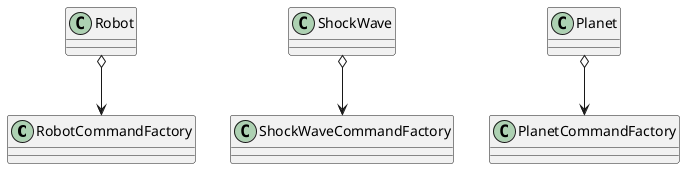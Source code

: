 @startuml
'https://plantuml.com/class-diagram

class RobotCommandFactory {}
class ShockWaveCommandFactory {}
class PlanetCommandFactory {}

class Planet {}
class Robot {}
class ShockWave {}

Planet o--> PlanetCommandFactory
Robot o--> RobotCommandFactory
ShockWave o--> ShockWaveCommandFactory

@enduml